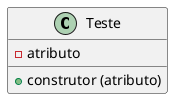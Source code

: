 @startuml Gerenciamento de Exames Medicos
    class Teste{
        - atributo
        + construtor (atributo)
    }

@enduml